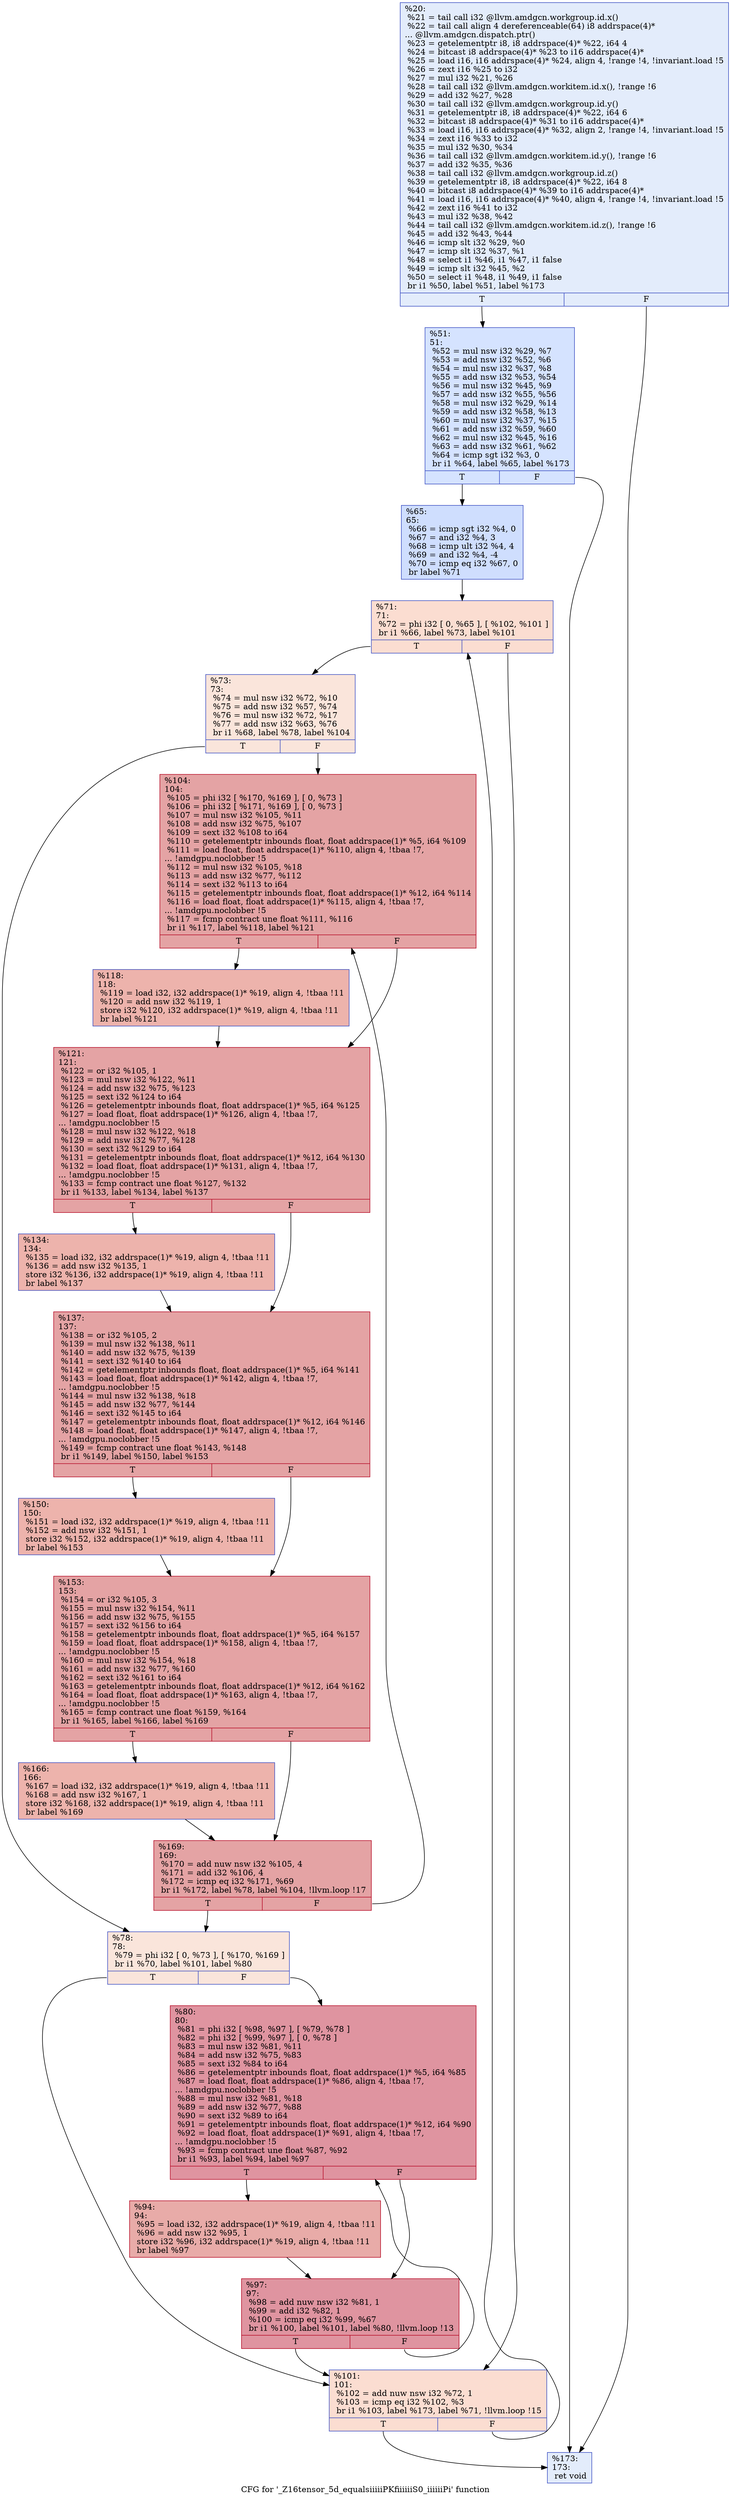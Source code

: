 digraph "CFG for '_Z16tensor_5d_equalsiiiiiPKfiiiiiiS0_iiiiiiPi' function" {
	label="CFG for '_Z16tensor_5d_equalsiiiiiPKfiiiiiiS0_iiiiiiPi' function";

	Node0x5e7f2f0 [shape=record,color="#3d50c3ff", style=filled, fillcolor="#bfd3f670",label="{%20:\l  %21 = tail call i32 @llvm.amdgcn.workgroup.id.x()\l  %22 = tail call align 4 dereferenceable(64) i8 addrspace(4)*\l... @llvm.amdgcn.dispatch.ptr()\l  %23 = getelementptr i8, i8 addrspace(4)* %22, i64 4\l  %24 = bitcast i8 addrspace(4)* %23 to i16 addrspace(4)*\l  %25 = load i16, i16 addrspace(4)* %24, align 4, !range !4, !invariant.load !5\l  %26 = zext i16 %25 to i32\l  %27 = mul i32 %21, %26\l  %28 = tail call i32 @llvm.amdgcn.workitem.id.x(), !range !6\l  %29 = add i32 %27, %28\l  %30 = tail call i32 @llvm.amdgcn.workgroup.id.y()\l  %31 = getelementptr i8, i8 addrspace(4)* %22, i64 6\l  %32 = bitcast i8 addrspace(4)* %31 to i16 addrspace(4)*\l  %33 = load i16, i16 addrspace(4)* %32, align 2, !range !4, !invariant.load !5\l  %34 = zext i16 %33 to i32\l  %35 = mul i32 %30, %34\l  %36 = tail call i32 @llvm.amdgcn.workitem.id.y(), !range !6\l  %37 = add i32 %35, %36\l  %38 = tail call i32 @llvm.amdgcn.workgroup.id.z()\l  %39 = getelementptr i8, i8 addrspace(4)* %22, i64 8\l  %40 = bitcast i8 addrspace(4)* %39 to i16 addrspace(4)*\l  %41 = load i16, i16 addrspace(4)* %40, align 4, !range !4, !invariant.load !5\l  %42 = zext i16 %41 to i32\l  %43 = mul i32 %38, %42\l  %44 = tail call i32 @llvm.amdgcn.workitem.id.z(), !range !6\l  %45 = add i32 %43, %44\l  %46 = icmp slt i32 %29, %0\l  %47 = icmp slt i32 %37, %1\l  %48 = select i1 %46, i1 %47, i1 false\l  %49 = icmp slt i32 %45, %2\l  %50 = select i1 %48, i1 %49, i1 false\l  br i1 %50, label %51, label %173\l|{<s0>T|<s1>F}}"];
	Node0x5e7f2f0:s0 -> Node0x5e845e0;
	Node0x5e7f2f0:s1 -> Node0x5e84670;
	Node0x5e845e0 [shape=record,color="#3d50c3ff", style=filled, fillcolor="#a1c0ff70",label="{%51:\l51:                                               \l  %52 = mul nsw i32 %29, %7\l  %53 = add nsw i32 %52, %6\l  %54 = mul nsw i32 %37, %8\l  %55 = add nsw i32 %53, %54\l  %56 = mul nsw i32 %45, %9\l  %57 = add nsw i32 %55, %56\l  %58 = mul nsw i32 %29, %14\l  %59 = add nsw i32 %58, %13\l  %60 = mul nsw i32 %37, %15\l  %61 = add nsw i32 %59, %60\l  %62 = mul nsw i32 %45, %16\l  %63 = add nsw i32 %61, %62\l  %64 = icmp sgt i32 %3, 0\l  br i1 %64, label %65, label %173\l|{<s0>T|<s1>F}}"];
	Node0x5e845e0:s0 -> Node0x5e82350;
	Node0x5e845e0:s1 -> Node0x5e84670;
	Node0x5e82350 [shape=record,color="#3d50c3ff", style=filled, fillcolor="#93b5fe70",label="{%65:\l65:                                               \l  %66 = icmp sgt i32 %4, 0\l  %67 = and i32 %4, 3\l  %68 = icmp ult i32 %4, 4\l  %69 = and i32 %4, -4\l  %70 = icmp eq i32 %67, 0\l  br label %71\l}"];
	Node0x5e82350 -> Node0x5e855b0;
	Node0x5e855b0 [shape=record,color="#3d50c3ff", style=filled, fillcolor="#f7b39670",label="{%71:\l71:                                               \l  %72 = phi i32 [ 0, %65 ], [ %102, %101 ]\l  br i1 %66, label %73, label %101\l|{<s0>T|<s1>F}}"];
	Node0x5e855b0:s0 -> Node0x5e857e0;
	Node0x5e855b0:s1 -> Node0x5e856a0;
	Node0x5e857e0 [shape=record,color="#3d50c3ff", style=filled, fillcolor="#f4c5ad70",label="{%73:\l73:                                               \l  %74 = mul nsw i32 %72, %10\l  %75 = add nsw i32 %57, %74\l  %76 = mul nsw i32 %72, %17\l  %77 = add nsw i32 %63, %76\l  br i1 %68, label %78, label %104\l|{<s0>T|<s1>F}}"];
	Node0x5e857e0:s0 -> Node0x5e85b60;
	Node0x5e857e0:s1 -> Node0x5e85bb0;
	Node0x5e85b60 [shape=record,color="#3d50c3ff", style=filled, fillcolor="#f4c5ad70",label="{%78:\l78:                                               \l  %79 = phi i32 [ 0, %73 ], [ %170, %169 ]\l  br i1 %70, label %101, label %80\l|{<s0>T|<s1>F}}"];
	Node0x5e85b60:s0 -> Node0x5e856a0;
	Node0x5e85b60:s1 -> Node0x5e85e60;
	Node0x5e85e60 [shape=record,color="#b70d28ff", style=filled, fillcolor="#b70d2870",label="{%80:\l80:                                               \l  %81 = phi i32 [ %98, %97 ], [ %79, %78 ]\l  %82 = phi i32 [ %99, %97 ], [ 0, %78 ]\l  %83 = mul nsw i32 %81, %11\l  %84 = add nsw i32 %75, %83\l  %85 = sext i32 %84 to i64\l  %86 = getelementptr inbounds float, float addrspace(1)* %5, i64 %85\l  %87 = load float, float addrspace(1)* %86, align 4, !tbaa !7,\l... !amdgpu.noclobber !5\l  %88 = mul nsw i32 %81, %18\l  %89 = add nsw i32 %77, %88\l  %90 = sext i32 %89 to i64\l  %91 = getelementptr inbounds float, float addrspace(1)* %12, i64 %90\l  %92 = load float, float addrspace(1)* %91, align 4, !tbaa !7,\l... !amdgpu.noclobber !5\l  %93 = fcmp contract une float %87, %92\l  br i1 %93, label %94, label %97\l|{<s0>T|<s1>F}}"];
	Node0x5e85e60:s0 -> Node0x5e87040;
	Node0x5e85e60:s1 -> Node0x5e85fd0;
	Node0x5e87040 [shape=record,color="#b70d28ff", style=filled, fillcolor="#cc403a70",label="{%94:\l94:                                               \l  %95 = load i32, i32 addrspace(1)* %19, align 4, !tbaa !11\l  %96 = add nsw i32 %95, 1\l  store i32 %96, i32 addrspace(1)* %19, align 4, !tbaa !11\l  br label %97\l}"];
	Node0x5e87040 -> Node0x5e85fd0;
	Node0x5e85fd0 [shape=record,color="#b70d28ff", style=filled, fillcolor="#b70d2870",label="{%97:\l97:                                               \l  %98 = add nuw nsw i32 %81, 1\l  %99 = add i32 %82, 1\l  %100 = icmp eq i32 %99, %67\l  br i1 %100, label %101, label %80, !llvm.loop !13\l|{<s0>T|<s1>F}}"];
	Node0x5e85fd0:s0 -> Node0x5e856a0;
	Node0x5e85fd0:s1 -> Node0x5e85e60;
	Node0x5e856a0 [shape=record,color="#3d50c3ff", style=filled, fillcolor="#f7b39670",label="{%101:\l101:                                              \l  %102 = add nuw nsw i32 %72, 1\l  %103 = icmp eq i32 %102, %3\l  br i1 %103, label %173, label %71, !llvm.loop !15\l|{<s0>T|<s1>F}}"];
	Node0x5e856a0:s0 -> Node0x5e84670;
	Node0x5e856a0:s1 -> Node0x5e855b0;
	Node0x5e85bb0 [shape=record,color="#b70d28ff", style=filled, fillcolor="#c32e3170",label="{%104:\l104:                                              \l  %105 = phi i32 [ %170, %169 ], [ 0, %73 ]\l  %106 = phi i32 [ %171, %169 ], [ 0, %73 ]\l  %107 = mul nsw i32 %105, %11\l  %108 = add nsw i32 %75, %107\l  %109 = sext i32 %108 to i64\l  %110 = getelementptr inbounds float, float addrspace(1)* %5, i64 %109\l  %111 = load float, float addrspace(1)* %110, align 4, !tbaa !7,\l... !amdgpu.noclobber !5\l  %112 = mul nsw i32 %105, %18\l  %113 = add nsw i32 %77, %112\l  %114 = sext i32 %113 to i64\l  %115 = getelementptr inbounds float, float addrspace(1)* %12, i64 %114\l  %116 = load float, float addrspace(1)* %115, align 4, !tbaa !7,\l... !amdgpu.noclobber !5\l  %117 = fcmp contract une float %111, %116\l  br i1 %117, label %118, label %121\l|{<s0>T|<s1>F}}"];
	Node0x5e85bb0:s0 -> Node0x5e887b0;
	Node0x5e85bb0:s1 -> Node0x5e88840;
	Node0x5e887b0 [shape=record,color="#3d50c3ff", style=filled, fillcolor="#d6524470",label="{%118:\l118:                                              \l  %119 = load i32, i32 addrspace(1)* %19, align 4, !tbaa !11\l  %120 = add nsw i32 %119, 1\l  store i32 %120, i32 addrspace(1)* %19, align 4, !tbaa !11\l  br label %121\l}"];
	Node0x5e887b0 -> Node0x5e88840;
	Node0x5e88840 [shape=record,color="#b70d28ff", style=filled, fillcolor="#c32e3170",label="{%121:\l121:                                              \l  %122 = or i32 %105, 1\l  %123 = mul nsw i32 %122, %11\l  %124 = add nsw i32 %75, %123\l  %125 = sext i32 %124 to i64\l  %126 = getelementptr inbounds float, float addrspace(1)* %5, i64 %125\l  %127 = load float, float addrspace(1)* %126, align 4, !tbaa !7,\l... !amdgpu.noclobber !5\l  %128 = mul nsw i32 %122, %18\l  %129 = add nsw i32 %77, %128\l  %130 = sext i32 %129 to i64\l  %131 = getelementptr inbounds float, float addrspace(1)* %12, i64 %130\l  %132 = load float, float addrspace(1)* %131, align 4, !tbaa !7,\l... !amdgpu.noclobber !5\l  %133 = fcmp contract une float %127, %132\l  br i1 %133, label %134, label %137\l|{<s0>T|<s1>F}}"];
	Node0x5e88840:s0 -> Node0x5e851d0;
	Node0x5e88840:s1 -> Node0x5e85260;
	Node0x5e851d0 [shape=record,color="#3d50c3ff", style=filled, fillcolor="#d6524470",label="{%134:\l134:                                              \l  %135 = load i32, i32 addrspace(1)* %19, align 4, !tbaa !11\l  %136 = add nsw i32 %135, 1\l  store i32 %136, i32 addrspace(1)* %19, align 4, !tbaa !11\l  br label %137\l}"];
	Node0x5e851d0 -> Node0x5e85260;
	Node0x5e85260 [shape=record,color="#b70d28ff", style=filled, fillcolor="#c32e3170",label="{%137:\l137:                                              \l  %138 = or i32 %105, 2\l  %139 = mul nsw i32 %138, %11\l  %140 = add nsw i32 %75, %139\l  %141 = sext i32 %140 to i64\l  %142 = getelementptr inbounds float, float addrspace(1)* %5, i64 %141\l  %143 = load float, float addrspace(1)* %142, align 4, !tbaa !7,\l... !amdgpu.noclobber !5\l  %144 = mul nsw i32 %138, %18\l  %145 = add nsw i32 %77, %144\l  %146 = sext i32 %145 to i64\l  %147 = getelementptr inbounds float, float addrspace(1)* %12, i64 %146\l  %148 = load float, float addrspace(1)* %147, align 4, !tbaa !7,\l... !amdgpu.noclobber !5\l  %149 = fcmp contract une float %143, %148\l  br i1 %149, label %150, label %153\l|{<s0>T|<s1>F}}"];
	Node0x5e85260:s0 -> Node0x5e852f0;
	Node0x5e85260:s1 -> Node0x5e8a0a0;
	Node0x5e852f0 [shape=record,color="#3d50c3ff", style=filled, fillcolor="#d6524470",label="{%150:\l150:                                              \l  %151 = load i32, i32 addrspace(1)* %19, align 4, !tbaa !11\l  %152 = add nsw i32 %151, 1\l  store i32 %152, i32 addrspace(1)* %19, align 4, !tbaa !11\l  br label %153\l}"];
	Node0x5e852f0 -> Node0x5e8a0a0;
	Node0x5e8a0a0 [shape=record,color="#b70d28ff", style=filled, fillcolor="#c32e3170",label="{%153:\l153:                                              \l  %154 = or i32 %105, 3\l  %155 = mul nsw i32 %154, %11\l  %156 = add nsw i32 %75, %155\l  %157 = sext i32 %156 to i64\l  %158 = getelementptr inbounds float, float addrspace(1)* %5, i64 %157\l  %159 = load float, float addrspace(1)* %158, align 4, !tbaa !7,\l... !amdgpu.noclobber !5\l  %160 = mul nsw i32 %154, %18\l  %161 = add nsw i32 %77, %160\l  %162 = sext i32 %161 to i64\l  %163 = getelementptr inbounds float, float addrspace(1)* %12, i64 %162\l  %164 = load float, float addrspace(1)* %163, align 4, !tbaa !7,\l... !amdgpu.noclobber !5\l  %165 = fcmp contract une float %159, %164\l  br i1 %165, label %166, label %169\l|{<s0>T|<s1>F}}"];
	Node0x5e8a0a0:s0 -> Node0x5e8aa40;
	Node0x5e8a0a0:s1 -> Node0x5e85d20;
	Node0x5e8aa40 [shape=record,color="#3d50c3ff", style=filled, fillcolor="#d6524470",label="{%166:\l166:                                              \l  %167 = load i32, i32 addrspace(1)* %19, align 4, !tbaa !11\l  %168 = add nsw i32 %167, 1\l  store i32 %168, i32 addrspace(1)* %19, align 4, !tbaa !11\l  br label %169\l}"];
	Node0x5e8aa40 -> Node0x5e85d20;
	Node0x5e85d20 [shape=record,color="#b70d28ff", style=filled, fillcolor="#c32e3170",label="{%169:\l169:                                              \l  %170 = add nuw nsw i32 %105, 4\l  %171 = add i32 %106, 4\l  %172 = icmp eq i32 %171, %69\l  br i1 %172, label %78, label %104, !llvm.loop !17\l|{<s0>T|<s1>F}}"];
	Node0x5e85d20:s0 -> Node0x5e85b60;
	Node0x5e85d20:s1 -> Node0x5e85bb0;
	Node0x5e84670 [shape=record,color="#3d50c3ff", style=filled, fillcolor="#bfd3f670",label="{%173:\l173:                                              \l  ret void\l}"];
}
